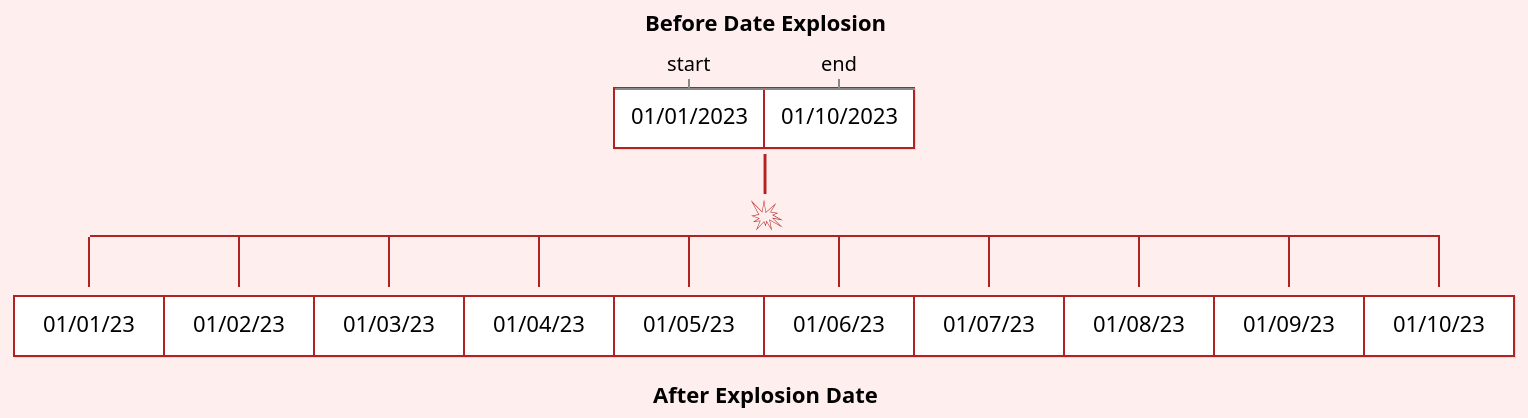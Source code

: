 {
  "$schema": "https://vega.github.io/schema/vega-lite/v4.json",
  "description": "A demonstration of how a combination of the sequence() expression and the flatten transform can be combined to explode dates",
  "usermeta": {
    "developedBy": "Madison Giammaria",
    "LinkedIn": "https://www.linkedin.com/in/madison-giammaria-58463b33",
    "email": "giammariam@gmail.com"
  },
  "background": "#fee",
  "params": [{"name": "msPerDay", "expr": "86400000"}],
  "spacing": -22,
  "data": {
    "name": "table",
    "values": [{"item": "Item A", "start": "01/01/2023", "end": "01/10/2023"}]
  },
  "transform": [
    {
      "calculate": "sequence(toDate(datum['start']), toDate(datum['end'])+msPerDay, msPerDay)",
      "as": "date"
    },
    {"flatten": ["date"], "as": ["date"]},
    {"calculate": "utcFormat(datum['date'], '%m/%d/%y')", "as": "date"}
  ],
  "center": true,
  "vconcat": [
    {
      "transform": [
        {"fold": ["start", "end"], "as": ["type", "date"]},
        {
          "window": [{"op": "row_number", "as": "rn"}],
          "groupby": ["item", "type"]
        },
        {"filter": "datum['rn']===1"}
      ],
      "encoding": {
        "x": {
          "field": "type",
          "axis": {
            "title": "Before Date Explosion",
            "labelAngle": 0,
            "orient": "top",
            "titlePadding": 10
          },
          "sort": {"field": "type", "order": "descending"}
        },
        "y": {"field": "item", "axis": null}
      },
      "width": {"step": 75},
      "height": {"step": 30},
      "layer": [
        {"mark": {"type": "rect", "fill": "#fff", "stroke": "firebrick"}},
        {"mark": {"type": "text"}, "encoding": {"text": {"field": "date"}}}
      ]
    },
    {
      "data": {"values": [{}]},
      "layer": [
        {
          "mark": {
            "type": "text",
            "text": {"expr": "['|','💥']"},
            "baseline": "middle",
            "align": "center",
            "fontSize": 20,
            "fontWeight": 100,
            "color": "firebrick"
          }
        }
      ]
    },
    {
      "data": {"values": [{}]},
      "layer": [
        {
          "mark": {
            "type": "rect",
            "x": {"expr": "0"},
            "x2": {"expr": "range('concat_3_x')[1]-bandwidth('concat_3_x')"},
            "height": 0.0005,
            "stroke": "firebrick"
          }
        }
      ]
    },
    {
      "encoding": {
        "x": {
          "field": "date",
          "axis": {
            "domain": false,
            "domainColor": "firebrick",
            "tickSize": 25,
            "tickColor": "firebrick",
            "labels": false,
            "orient": "top",
            "titleY": 60,
            "title": "After Explosion Date",
            "offset": 5
          },
          "sort": {"field": "date", "order": "ascending"}
        },
        "y": {"field": "item", "axis": null}
      },
      "width": {"step": 75},
      "height": {"step": 30},
      "layer": [
        {"mark": {"type": "rect", "fill": "#fff", "stroke": "firebrick"}},
        {"mark": {"type": "text"}, "encoding": {"text": {"field": "date"}}}
      ]
    }
  ]
}